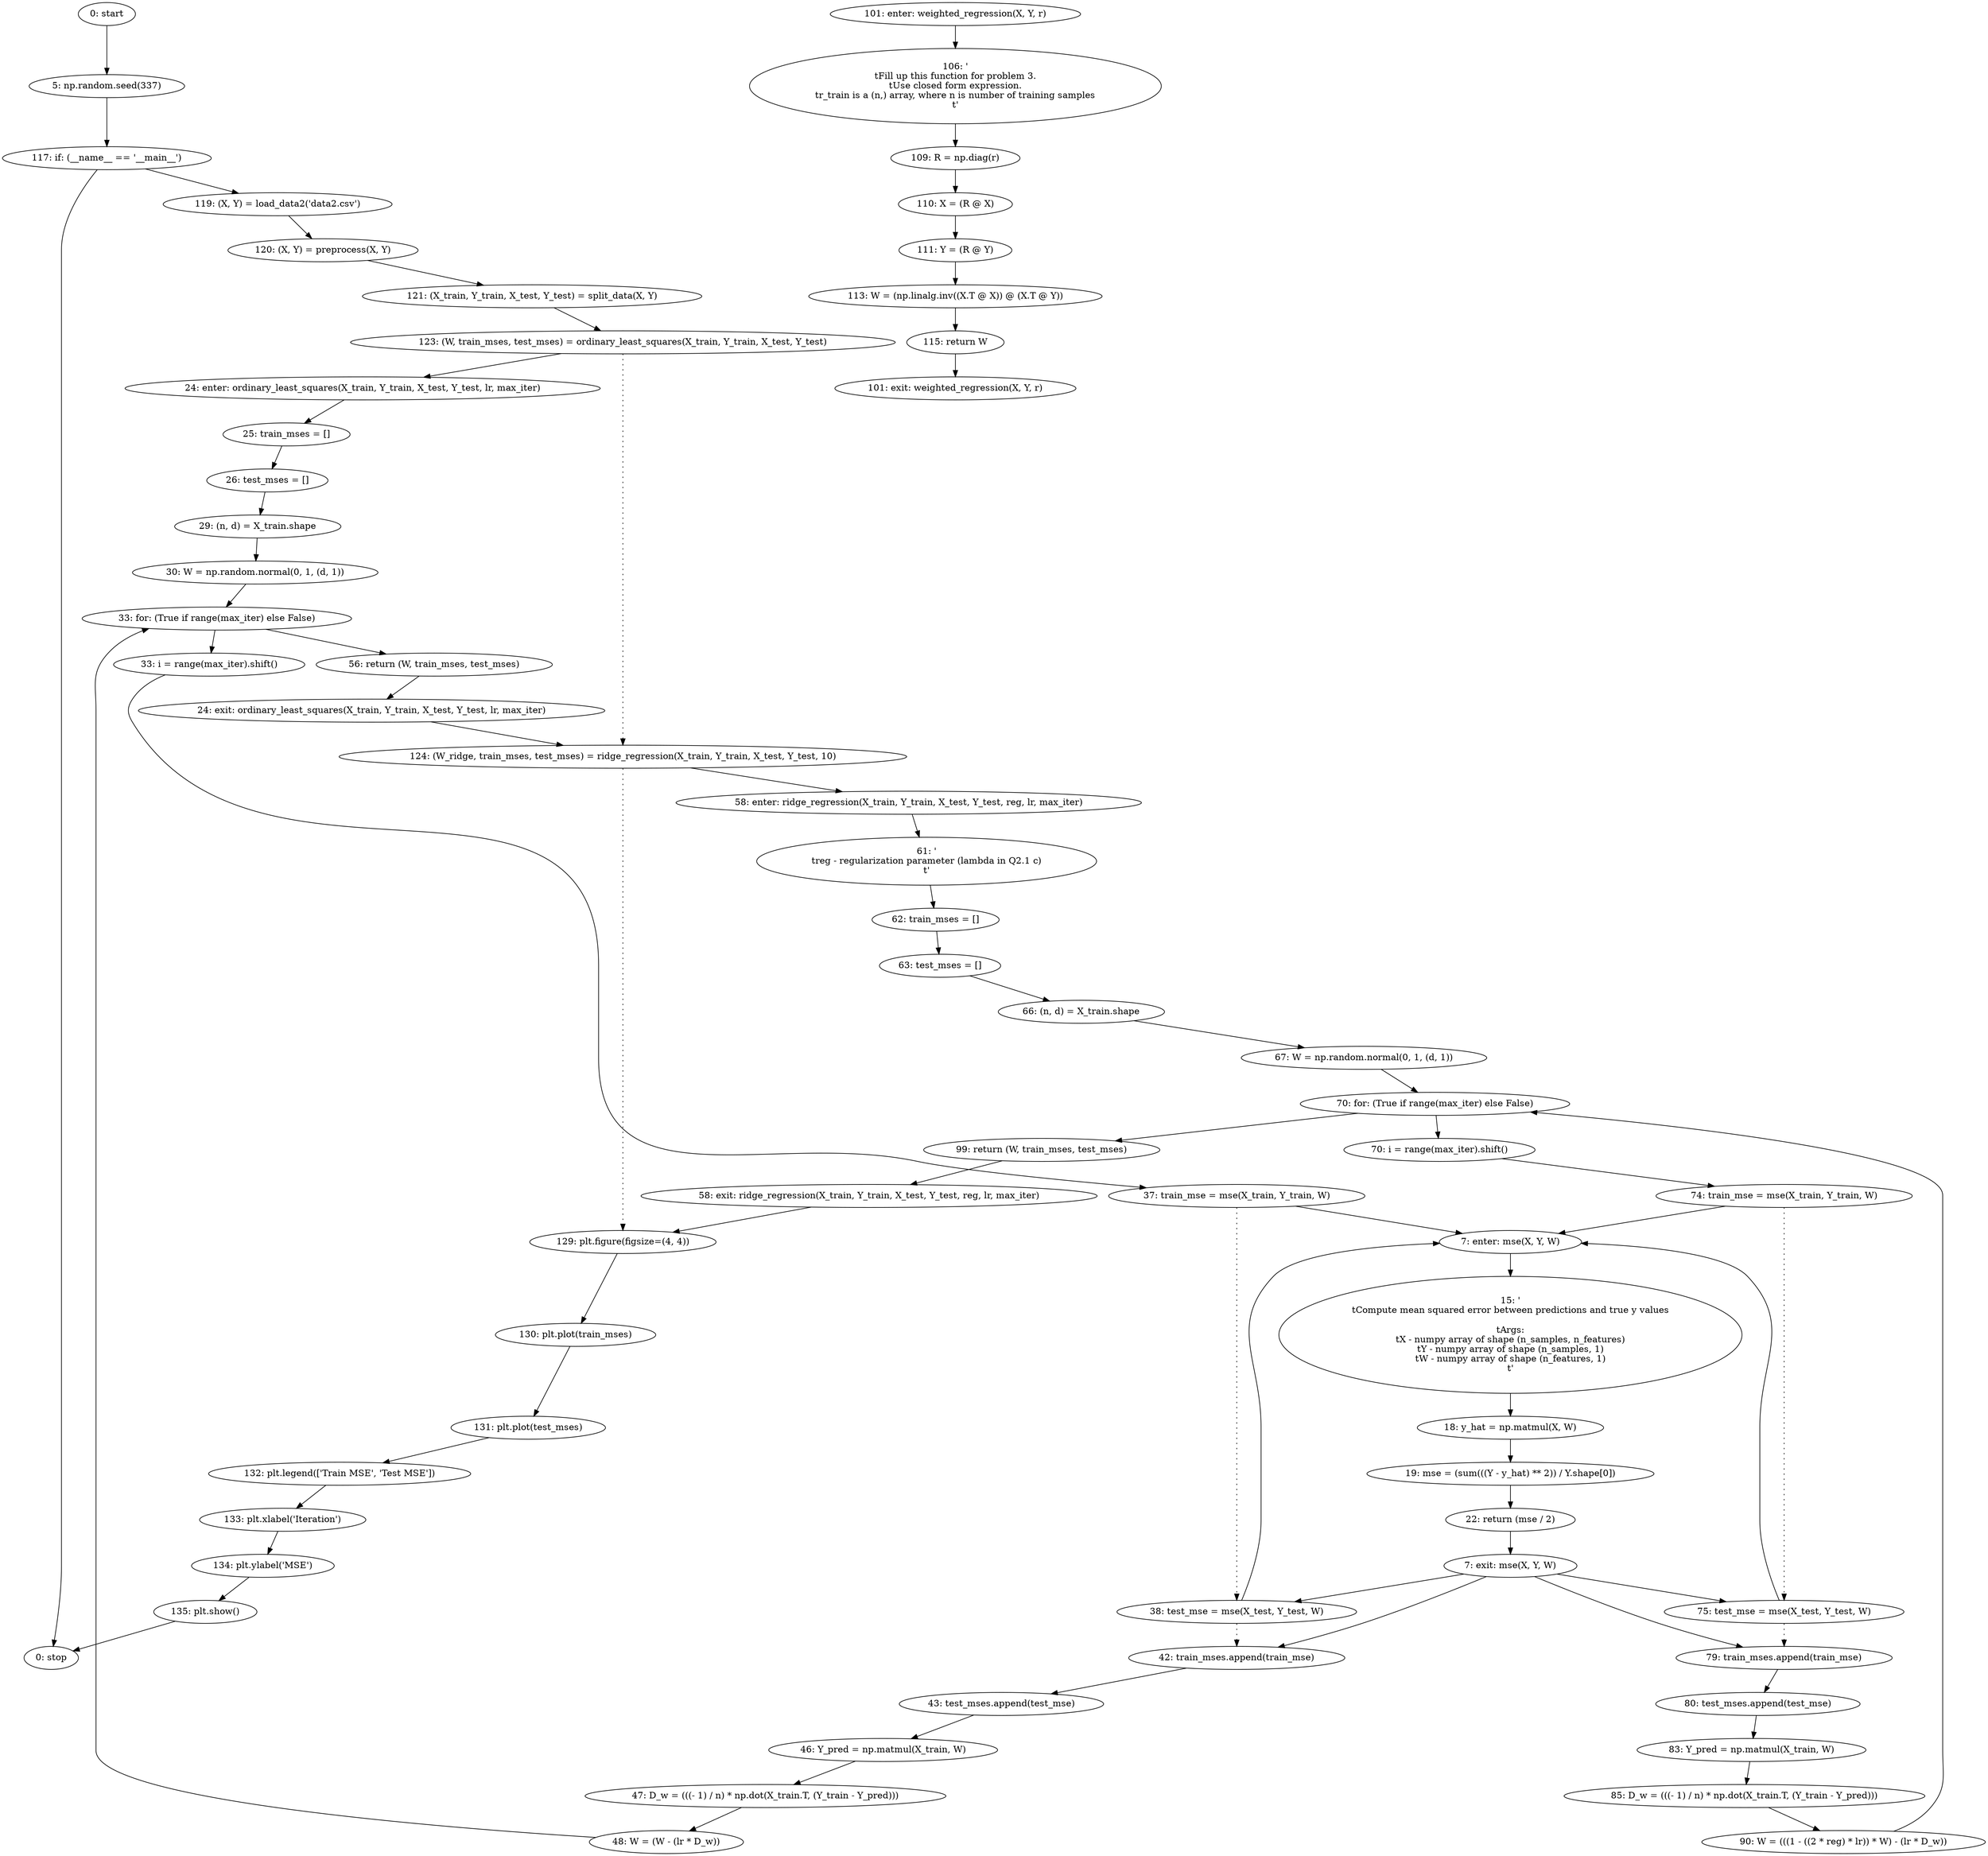 strict digraph "" {
	node [label="\N"];
	0	 [label="0: start"];
	1	 [label="5: np.random.seed(337)"];
	0 -> 1;
	49	 [label="117: if: (__name__ == '__main__')"];
	1 -> 49;
	50	 [label="119: (X, Y) = load_data2('data2.csv')"];
	49 -> 50;
	62	 [label="0: stop"];
	49 -> 62;
	2	 [label="7: enter: mse(X, Y, W)"];
	4	 [label="15: '\n\tCompute mean squared error between predictions and true y values\n\n\tArgs:\n\tX - numpy array of shape (n_samples, n_features)\n\tY \
- numpy array of shape (n_samples, 1)\n\tW - numpy array of shape (n_features, 1)\n\t'"];
	2 -> 4;
	5	 [label="18: y_hat = np.matmul(X, W)"];
	4 -> 5;
	16	 [label="37: train_mse = mse(X_train, Y_train, W)"];
	16 -> 2;
	17	 [label="38: test_mse = mse(X_test, Y_test, W)"];
	16 -> 17	 [style=dotted,
		weight=100];
	17 -> 2;
	18	 [label="42: train_mses.append(train_mse)"];
	17 -> 18	 [style=dotted,
		weight=100];
	19	 [label="43: test_mses.append(test_mse)"];
	18 -> 19;
	33	 [label="74: train_mse = mse(X_train, Y_train, W)"];
	33 -> 2;
	34	 [label="75: test_mse = mse(X_test, Y_test, W)"];
	33 -> 34	 [style=dotted,
		weight=100];
	34 -> 2;
	35	 [label="79: train_mses.append(train_mse)"];
	34 -> 35	 [style=dotted,
		weight=100];
	36	 [label="80: test_mses.append(test_mse)"];
	35 -> 36;
	3	 [label="7: exit: mse(X, Y, W)"];
	3 -> 17;
	3 -> 18;
	3 -> 34;
	3 -> 35;
	7	 [label="22: return (mse / 2)"];
	7 -> 3;
	6	 [label="19: mse = (sum(((Y - y_hat) ** 2)) / Y.shape[0])"];
	5 -> 6;
	6 -> 7;
	8	 [label="24: enter: ordinary_least_squares(X_train, Y_train, X_test, Y_test, lr, max_iter)"];
	10	 [label="25: train_mses = []"];
	8 -> 10;
	11	 [label="26: test_mses = []"];
	10 -> 11;
	53	 [label="123: (W, train_mses, test_mses) = ordinary_least_squares(X_train, Y_train, X_test, Y_test)"];
	53 -> 8;
	54	 [label="124: (W_ridge, train_mses, test_mses) = ridge_regression(X_train, Y_train, X_test, Y_test, 10)"];
	53 -> 54	 [style=dotted,
		weight=100];
	24	 [label="58: enter: ridge_regression(X_train, Y_train, X_test, Y_test, reg, lr, max_iter)"];
	54 -> 24;
	55	 [label="129: plt.figure(figsize=(4, 4))"];
	54 -> 55	 [style=dotted,
		weight=100];
	9	 [label="24: exit: ordinary_least_squares(X_train, Y_train, X_test, Y_test, lr, max_iter)"];
	9 -> 54;
	23	 [label="56: return (W, train_mses, test_mses)"];
	23 -> 9;
	12	 [label="29: (n, d) = X_train.shape"];
	11 -> 12;
	13	 [label="30: W = np.random.normal(0, 1, (d, 1))"];
	12 -> 13;
	14	 [label="33: for: (True if range(max_iter) else False)"];
	13 -> 14;
	14 -> 23;
	15	 [label="33: i = range(max_iter).shift()"];
	14 -> 15;
	15 -> 16;
	22	 [label="48: W = (W - (lr * D_w))"];
	22 -> 14;
	20	 [label="46: Y_pred = np.matmul(X_train, W)"];
	19 -> 20;
	21	 [label="47: D_w = (((- 1) / n) * np.dot(X_train.T, (Y_train - Y_pred)))"];
	20 -> 21;
	21 -> 22;
	26	 [label="61: '\n\treg - regularization parameter (lambda in Q2.1 c)\n\t'"];
	24 -> 26;
	27	 [label="62: train_mses = []"];
	26 -> 27;
	56	 [label="130: plt.plot(train_mses)"];
	55 -> 56;
	25	 [label="58: exit: ridge_regression(X_train, Y_train, X_test, Y_test, reg, lr, max_iter)"];
	25 -> 55;
	40	 [label="99: return (W, train_mses, test_mses)"];
	40 -> 25;
	28	 [label="63: test_mses = []"];
	27 -> 28;
	29	 [label="66: (n, d) = X_train.shape"];
	28 -> 29;
	30	 [label="67: W = np.random.normal(0, 1, (d, 1))"];
	29 -> 30;
	31	 [label="70: for: (True if range(max_iter) else False)"];
	30 -> 31;
	31 -> 40;
	32	 [label="70: i = range(max_iter).shift()"];
	31 -> 32;
	32 -> 33;
	39	 [label="90: W = (((1 - ((2 * reg) * lr)) * W) - (lr * D_w))"];
	39 -> 31;
	37	 [label="83: Y_pred = np.matmul(X_train, W)"];
	36 -> 37;
	38	 [label="85: D_w = (((- 1) / n) * np.dot(X_train.T, (Y_train - Y_pred)))"];
	37 -> 38;
	38 -> 39;
	41	 [label="101: enter: weighted_regression(X, Y, r)"];
	43	 [label="106: '\n\tFill up this function for problem 3.\n\tUse closed form expression.\n\tr_train is a (n,) array, where n is number of training \
samples\n\t'"];
	41 -> 43;
	44	 [label="109: R = np.diag(r)"];
	43 -> 44;
	42	 [label="101: exit: weighted_regression(X, Y, r)"];
	48	 [label="115: return W"];
	48 -> 42;
	45	 [label="110: X = (R @ X)"];
	44 -> 45;
	46	 [label="111: Y = (R @ Y)"];
	45 -> 46;
	47	 [label="113: W = (np.linalg.inv((X.T @ X)) @ (X.T @ Y))"];
	46 -> 47;
	47 -> 48;
	51	 [label="120: (X, Y) = preprocess(X, Y)"];
	50 -> 51;
	52	 [label="121: (X_train, Y_train, X_test, Y_test) = split_data(X, Y)"];
	51 -> 52;
	52 -> 53;
	57	 [label="131: plt.plot(test_mses)"];
	56 -> 57;
	58	 [label="132: plt.legend(['Train MSE', 'Test MSE'])"];
	57 -> 58;
	59	 [label="133: plt.xlabel('Iteration')"];
	58 -> 59;
	60	 [label="134: plt.ylabel('MSE')"];
	59 -> 60;
	61	 [label="135: plt.show()"];
	60 -> 61;
	61 -> 62;
}


